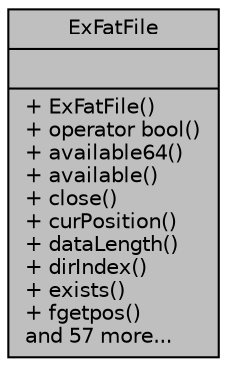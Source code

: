 digraph "ExFatFile"
{
 // INTERACTIVE_SVG=YES
 // LATEX_PDF_SIZE
  edge [fontname="Helvetica",fontsize="10",labelfontname="Helvetica",labelfontsize="10"];
  node [fontname="Helvetica",fontsize="10",shape=record];
  Node1 [label="{ExFatFile\n||+ ExFatFile()\l+ operator bool()\l+ available64()\l+ available()\l+ close()\l+ curPosition()\l+ dataLength()\l+ dirIndex()\l+ exists()\l+ fgetpos()\land 57 more...\l}",height=0.2,width=0.4,color="black", fillcolor="grey75", style="filled", fontcolor="black",tooltip="Basic file class."];
}
